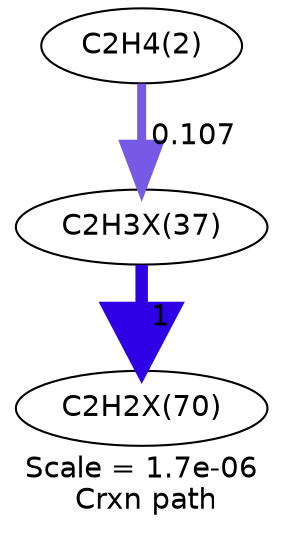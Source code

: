 digraph reaction_paths {
center=1;
s5 -> s11[fontname="Helvetica", style="setlinewidth(4.31)", arrowsize=2.16, color="0.7, 0.607, 0.9"
, label=" 0.107"];
s11 -> s18[fontname="Helvetica", style="setlinewidth(6)", arrowsize=3, color="0.7, 1.5, 0.9"
, label=" 1"];
s5 [ fontname="Helvetica", label="C2H4(2)"];
s11 [ fontname="Helvetica", label="C2H3X(37)"];
s18 [ fontname="Helvetica", label="C2H2X(70)"];
 label = "Scale = 1.7e-06\l Crxn path";
 fontname = "Helvetica";
}
